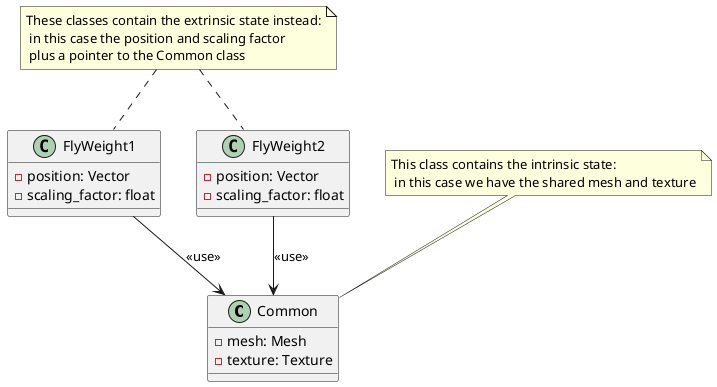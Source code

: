 @startuml
class Common{
    - mesh: Mesh
    - texture: Texture
}

class FlyWeight1{
    - position: Vector
    - scaling_factor: float
}

class FlyWeight2{
    - position: Vector
    - scaling_factor: float
}

note "This class contains the intrinsic state:\n in this case we have the shared mesh and texture" as N1

note "These classes contain the extrinsic state instead:\n in this case the position and scaling factor\n plus a pointer to the Common class" as N2


FlyWeight1 --> Common: <<use>>
FlyWeight2 --> Common: <<use>>

N1 .. Common
N2 .. FlyWeight1
N2 .. FlyWeight2

@enduml
